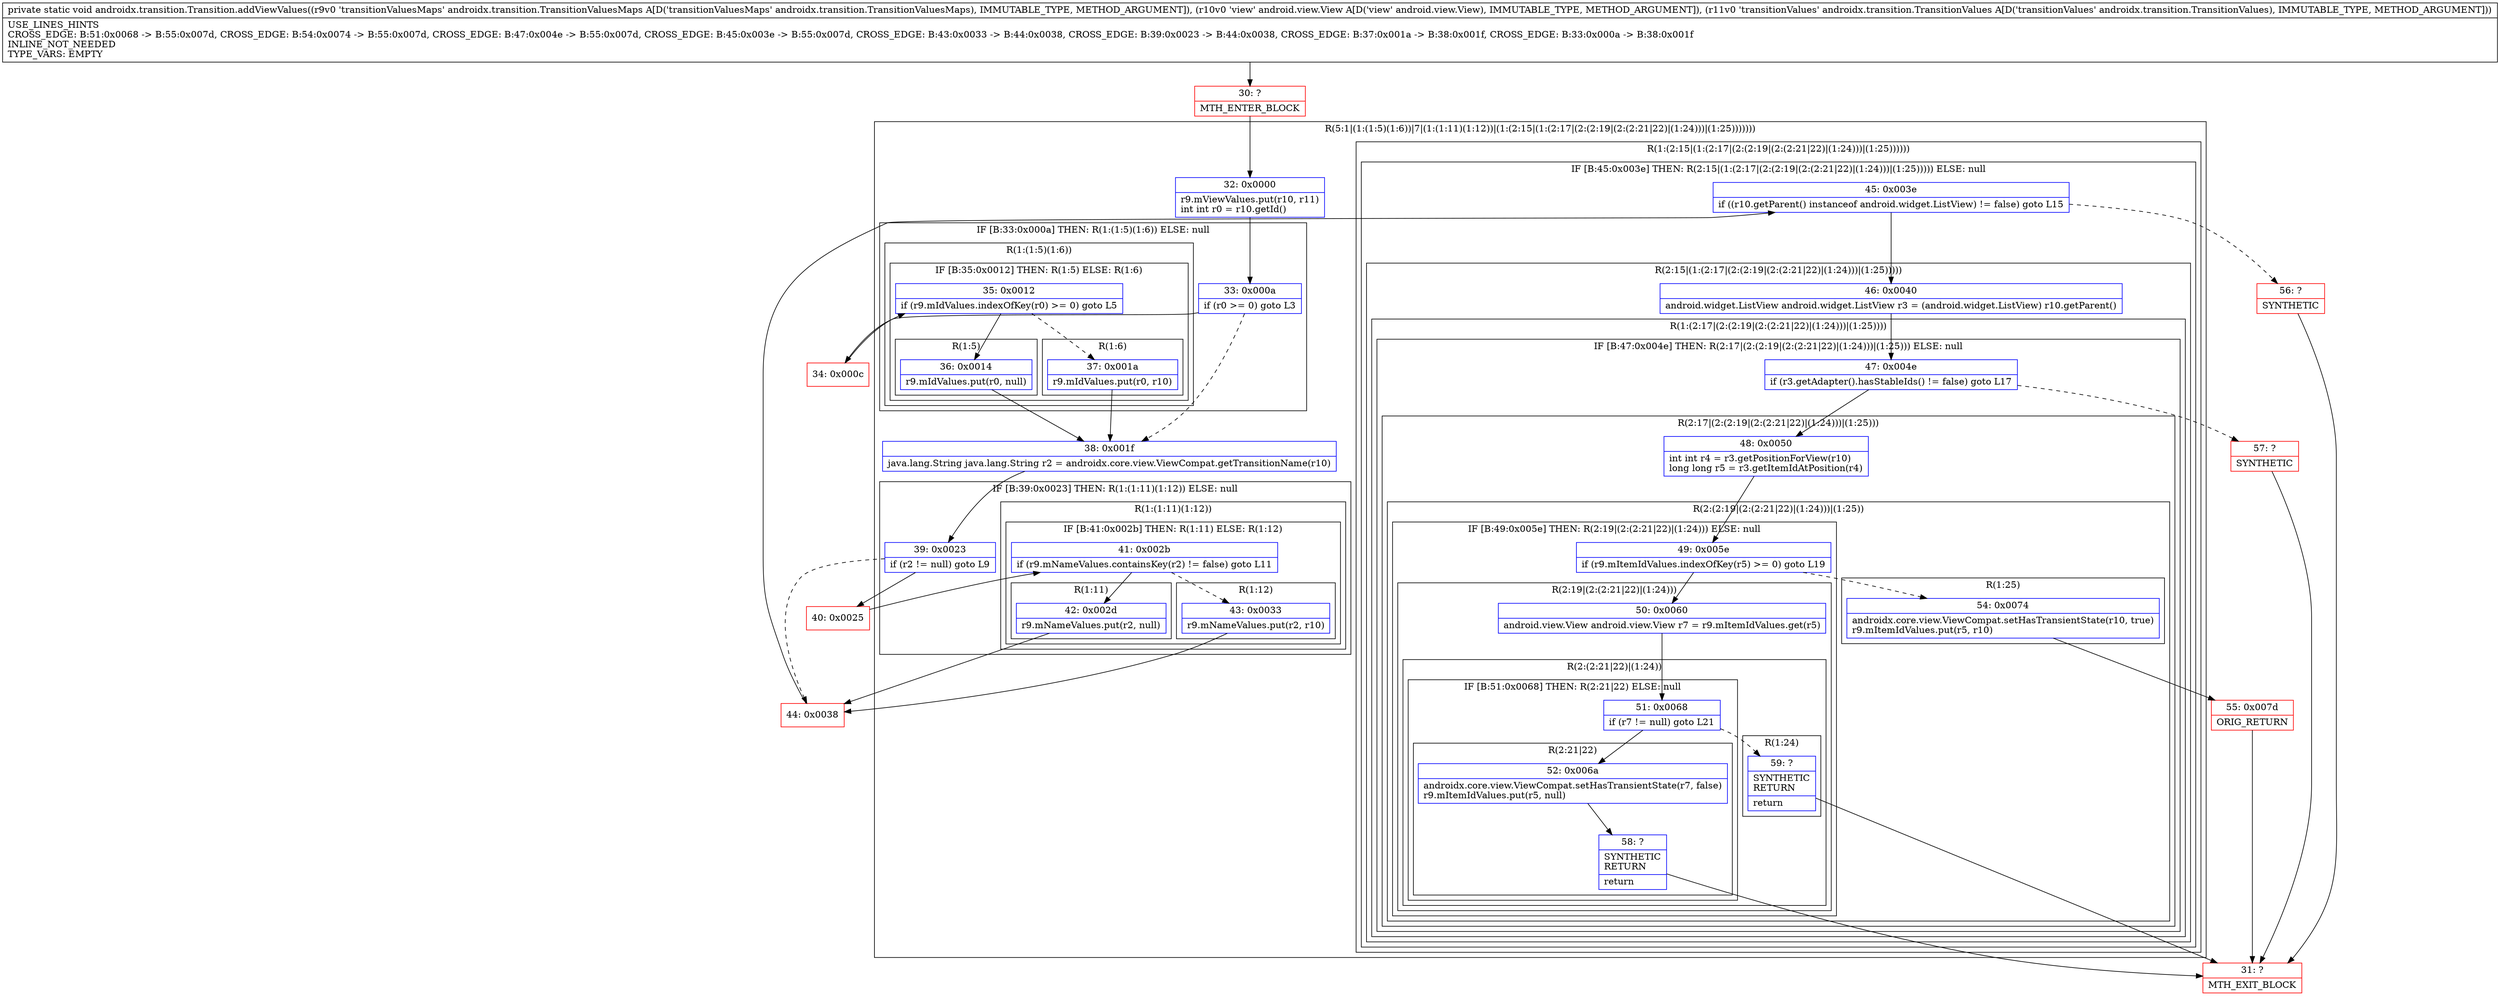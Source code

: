 digraph "CFG forandroidx.transition.Transition.addViewValues(Landroidx\/transition\/TransitionValuesMaps;Landroid\/view\/View;Landroidx\/transition\/TransitionValues;)V" {
subgraph cluster_Region_436391270 {
label = "R(5:1|(1:(1:5)(1:6))|7|(1:(1:11)(1:12))|(1:(2:15|(1:(2:17|(2:(2:19|(2:(2:21|22)|(1:24)))|(1:25)))))))";
node [shape=record,color=blue];
Node_32 [shape=record,label="{32\:\ 0x0000|r9.mViewValues.put(r10, r11)\lint int r0 = r10.getId()\l}"];
subgraph cluster_IfRegion_1780199441 {
label = "IF [B:33:0x000a] THEN: R(1:(1:5)(1:6)) ELSE: null";
node [shape=record,color=blue];
Node_33 [shape=record,label="{33\:\ 0x000a|if (r0 \>= 0) goto L3\l}"];
subgraph cluster_Region_1294541777 {
label = "R(1:(1:5)(1:6))";
node [shape=record,color=blue];
subgraph cluster_IfRegion_1871047678 {
label = "IF [B:35:0x0012] THEN: R(1:5) ELSE: R(1:6)";
node [shape=record,color=blue];
Node_35 [shape=record,label="{35\:\ 0x0012|if (r9.mIdValues.indexOfKey(r0) \>= 0) goto L5\l}"];
subgraph cluster_Region_2134993691 {
label = "R(1:5)";
node [shape=record,color=blue];
Node_36 [shape=record,label="{36\:\ 0x0014|r9.mIdValues.put(r0, null)\l}"];
}
subgraph cluster_Region_1931800680 {
label = "R(1:6)";
node [shape=record,color=blue];
Node_37 [shape=record,label="{37\:\ 0x001a|r9.mIdValues.put(r0, r10)\l}"];
}
}
}
}
Node_38 [shape=record,label="{38\:\ 0x001f|java.lang.String java.lang.String r2 = androidx.core.view.ViewCompat.getTransitionName(r10)\l}"];
subgraph cluster_IfRegion_1141398821 {
label = "IF [B:39:0x0023] THEN: R(1:(1:11)(1:12)) ELSE: null";
node [shape=record,color=blue];
Node_39 [shape=record,label="{39\:\ 0x0023|if (r2 != null) goto L9\l}"];
subgraph cluster_Region_1098936807 {
label = "R(1:(1:11)(1:12))";
node [shape=record,color=blue];
subgraph cluster_IfRegion_68322369 {
label = "IF [B:41:0x002b] THEN: R(1:11) ELSE: R(1:12)";
node [shape=record,color=blue];
Node_41 [shape=record,label="{41\:\ 0x002b|if (r9.mNameValues.containsKey(r2) != false) goto L11\l}"];
subgraph cluster_Region_1887383147 {
label = "R(1:11)";
node [shape=record,color=blue];
Node_42 [shape=record,label="{42\:\ 0x002d|r9.mNameValues.put(r2, null)\l}"];
}
subgraph cluster_Region_613169084 {
label = "R(1:12)";
node [shape=record,color=blue];
Node_43 [shape=record,label="{43\:\ 0x0033|r9.mNameValues.put(r2, r10)\l}"];
}
}
}
}
subgraph cluster_Region_1351868418 {
label = "R(1:(2:15|(1:(2:17|(2:(2:19|(2:(2:21|22)|(1:24)))|(1:25))))))";
node [shape=record,color=blue];
subgraph cluster_IfRegion_727611437 {
label = "IF [B:45:0x003e] THEN: R(2:15|(1:(2:17|(2:(2:19|(2:(2:21|22)|(1:24)))|(1:25))))) ELSE: null";
node [shape=record,color=blue];
Node_45 [shape=record,label="{45\:\ 0x003e|if ((r10.getParent() instanceof android.widget.ListView) != false) goto L15\l}"];
subgraph cluster_Region_585869181 {
label = "R(2:15|(1:(2:17|(2:(2:19|(2:(2:21|22)|(1:24)))|(1:25)))))";
node [shape=record,color=blue];
Node_46 [shape=record,label="{46\:\ 0x0040|android.widget.ListView android.widget.ListView r3 = (android.widget.ListView) r10.getParent()\l}"];
subgraph cluster_Region_804118844 {
label = "R(1:(2:17|(2:(2:19|(2:(2:21|22)|(1:24)))|(1:25))))";
node [shape=record,color=blue];
subgraph cluster_IfRegion_843780077 {
label = "IF [B:47:0x004e] THEN: R(2:17|(2:(2:19|(2:(2:21|22)|(1:24)))|(1:25))) ELSE: null";
node [shape=record,color=blue];
Node_47 [shape=record,label="{47\:\ 0x004e|if (r3.getAdapter().hasStableIds() != false) goto L17\l}"];
subgraph cluster_Region_1003385785 {
label = "R(2:17|(2:(2:19|(2:(2:21|22)|(1:24)))|(1:25)))";
node [shape=record,color=blue];
Node_48 [shape=record,label="{48\:\ 0x0050|int int r4 = r3.getPositionForView(r10)\llong long r5 = r3.getItemIdAtPosition(r4)\l}"];
subgraph cluster_Region_1830859375 {
label = "R(2:(2:19|(2:(2:21|22)|(1:24)))|(1:25))";
node [shape=record,color=blue];
subgraph cluster_IfRegion_2126152363 {
label = "IF [B:49:0x005e] THEN: R(2:19|(2:(2:21|22)|(1:24))) ELSE: null";
node [shape=record,color=blue];
Node_49 [shape=record,label="{49\:\ 0x005e|if (r9.mItemIdValues.indexOfKey(r5) \>= 0) goto L19\l}"];
subgraph cluster_Region_26542670 {
label = "R(2:19|(2:(2:21|22)|(1:24)))";
node [shape=record,color=blue];
Node_50 [shape=record,label="{50\:\ 0x0060|android.view.View android.view.View r7 = r9.mItemIdValues.get(r5)\l}"];
subgraph cluster_Region_578608185 {
label = "R(2:(2:21|22)|(1:24))";
node [shape=record,color=blue];
subgraph cluster_IfRegion_165008790 {
label = "IF [B:51:0x0068] THEN: R(2:21|22) ELSE: null";
node [shape=record,color=blue];
Node_51 [shape=record,label="{51\:\ 0x0068|if (r7 != null) goto L21\l}"];
subgraph cluster_Region_1808486902 {
label = "R(2:21|22)";
node [shape=record,color=blue];
Node_52 [shape=record,label="{52\:\ 0x006a|androidx.core.view.ViewCompat.setHasTransientState(r7, false)\lr9.mItemIdValues.put(r5, null)\l}"];
Node_58 [shape=record,label="{58\:\ ?|SYNTHETIC\lRETURN\l|return\l}"];
}
}
subgraph cluster_Region_2050705227 {
label = "R(1:24)";
node [shape=record,color=blue];
Node_59 [shape=record,label="{59\:\ ?|SYNTHETIC\lRETURN\l|return\l}"];
}
}
}
}
subgraph cluster_Region_592491661 {
label = "R(1:25)";
node [shape=record,color=blue];
Node_54 [shape=record,label="{54\:\ 0x0074|androidx.core.view.ViewCompat.setHasTransientState(r10, true)\lr9.mItemIdValues.put(r5, r10)\l}"];
}
}
}
}
}
}
}
}
}
Node_30 [shape=record,color=red,label="{30\:\ ?|MTH_ENTER_BLOCK\l}"];
Node_34 [shape=record,color=red,label="{34\:\ 0x000c}"];
Node_40 [shape=record,color=red,label="{40\:\ 0x0025}"];
Node_44 [shape=record,color=red,label="{44\:\ 0x0038}"];
Node_31 [shape=record,color=red,label="{31\:\ ?|MTH_EXIT_BLOCK\l}"];
Node_55 [shape=record,color=red,label="{55\:\ 0x007d|ORIG_RETURN\l}"];
Node_57 [shape=record,color=red,label="{57\:\ ?|SYNTHETIC\l}"];
Node_56 [shape=record,color=red,label="{56\:\ ?|SYNTHETIC\l}"];
MethodNode[shape=record,label="{private static void androidx.transition.Transition.addViewValues((r9v0 'transitionValuesMaps' androidx.transition.TransitionValuesMaps A[D('transitionValuesMaps' androidx.transition.TransitionValuesMaps), IMMUTABLE_TYPE, METHOD_ARGUMENT]), (r10v0 'view' android.view.View A[D('view' android.view.View), IMMUTABLE_TYPE, METHOD_ARGUMENT]), (r11v0 'transitionValues' androidx.transition.TransitionValues A[D('transitionValues' androidx.transition.TransitionValues), IMMUTABLE_TYPE, METHOD_ARGUMENT]))  | USE_LINES_HINTS\lCROSS_EDGE: B:51:0x0068 \-\> B:55:0x007d, CROSS_EDGE: B:54:0x0074 \-\> B:55:0x007d, CROSS_EDGE: B:47:0x004e \-\> B:55:0x007d, CROSS_EDGE: B:45:0x003e \-\> B:55:0x007d, CROSS_EDGE: B:43:0x0033 \-\> B:44:0x0038, CROSS_EDGE: B:39:0x0023 \-\> B:44:0x0038, CROSS_EDGE: B:37:0x001a \-\> B:38:0x001f, CROSS_EDGE: B:33:0x000a \-\> B:38:0x001f\lINLINE_NOT_NEEDED\lTYPE_VARS: EMPTY\l}"];
MethodNode -> Node_30;Node_32 -> Node_33;
Node_33 -> Node_34;
Node_33 -> Node_38[style=dashed];
Node_35 -> Node_36;
Node_35 -> Node_37[style=dashed];
Node_36 -> Node_38;
Node_37 -> Node_38;
Node_38 -> Node_39;
Node_39 -> Node_40;
Node_39 -> Node_44[style=dashed];
Node_41 -> Node_42;
Node_41 -> Node_43[style=dashed];
Node_42 -> Node_44;
Node_43 -> Node_44;
Node_45 -> Node_46;
Node_45 -> Node_56[style=dashed];
Node_46 -> Node_47;
Node_47 -> Node_48;
Node_47 -> Node_57[style=dashed];
Node_48 -> Node_49;
Node_49 -> Node_50;
Node_49 -> Node_54[style=dashed];
Node_50 -> Node_51;
Node_51 -> Node_52;
Node_51 -> Node_59[style=dashed];
Node_52 -> Node_58;
Node_58 -> Node_31;
Node_59 -> Node_31;
Node_54 -> Node_55;
Node_30 -> Node_32;
Node_34 -> Node_35;
Node_40 -> Node_41;
Node_44 -> Node_45;
Node_55 -> Node_31;
Node_57 -> Node_31;
Node_56 -> Node_31;
}

